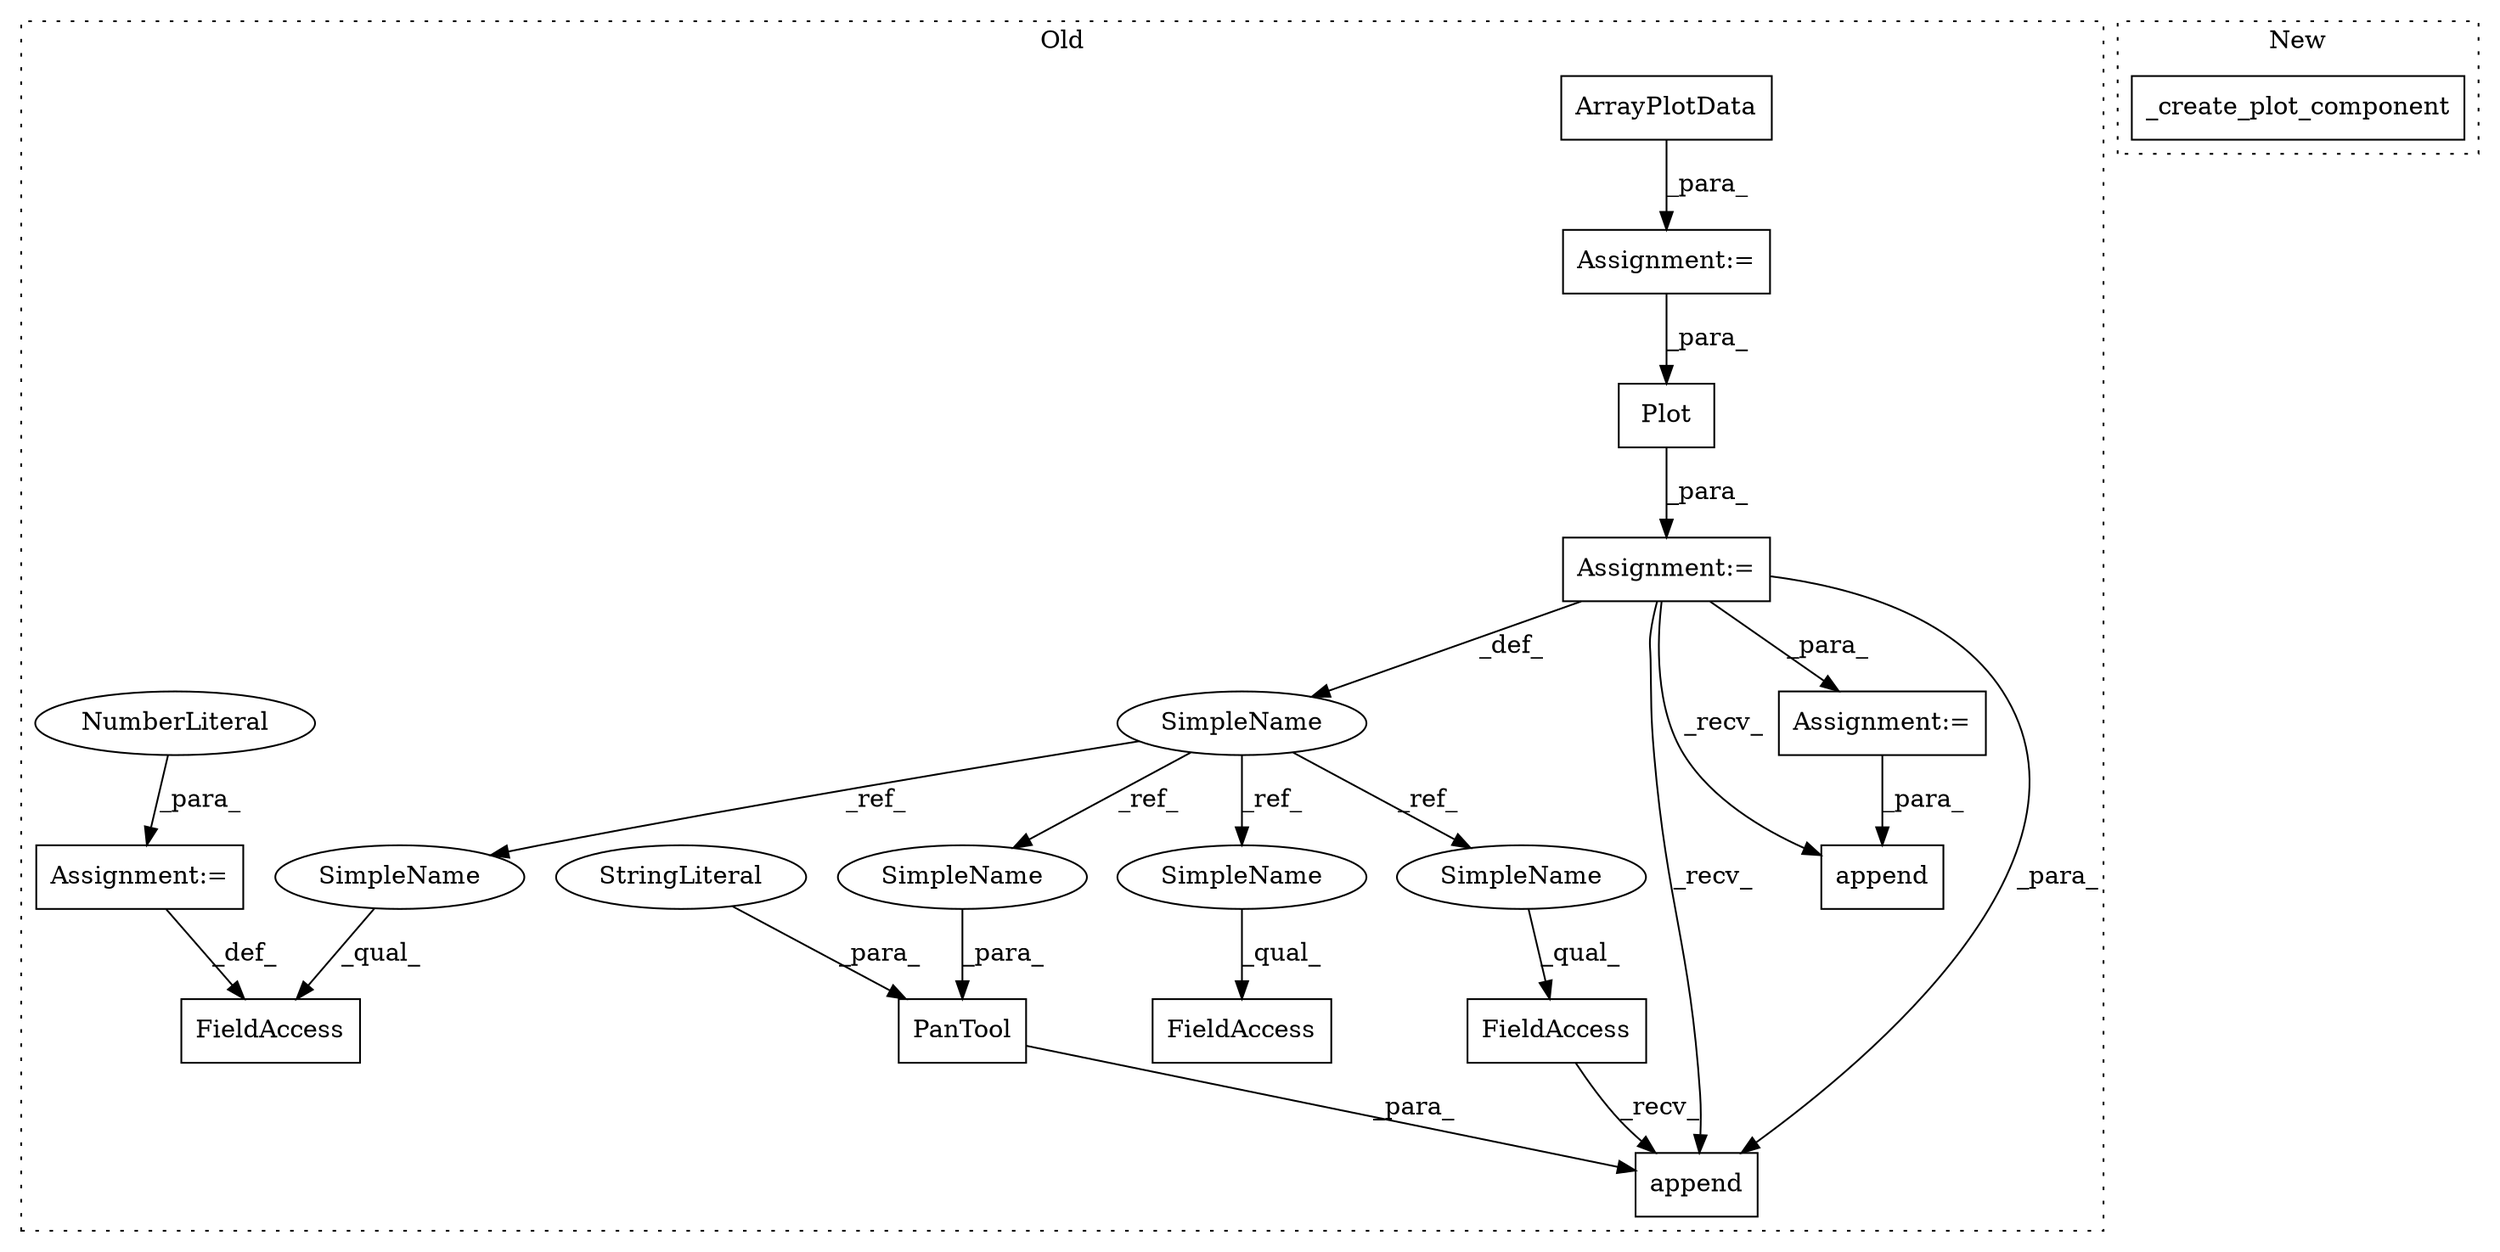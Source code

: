 digraph G {
subgraph cluster0 {
1 [label="ArrayPlotData" a="32" s="917" l="15" shape="box"];
3 [label="Plot" a="32" s="999,1006" l="5,1" shape="box"];
4 [label="FieldAccess" a="22" s="1217" l="10" shape="box"];
5 [label="FieldAccess" a="22" s="1171" l="15" shape="box"];
6 [label="SimpleName" a="42" s="994" l="4" shape="ellipse"];
7 [label="Assignment:=" a="7" s="1267" l="1" shape="box"];
8 [label="Assignment:=" a="7" s="916" l="1" shape="box"];
9 [label="Assignment:=" a="7" s="998" l="1" shape="box"];
10 [label="PanTool" a="32" s="1235,1255" l="8,1" shape="box"];
11 [label="append" a="32" s="1228,1256" l="7,1" shape="box"];
12 [label="FieldAccess" a="22" s="1120" l="10" shape="box"];
13 [label="Assignment:=" a="7" s="1186" l="1" shape="box"];
14 [label="NumberLiteral" a="34" s="1187" l="3" shape="ellipse"];
15 [label="append" a="32" s="1314,1325" l="7,1" shape="box"];
16 [label="StringLiteral" a="45" s="1248" l="7" shape="ellipse"];
17 [label="SimpleName" a="42" s="1171" l="4" shape="ellipse"];
18 [label="SimpleName" a="42" s="1243" l="4" shape="ellipse"];
19 [label="SimpleName" a="42" s="1120" l="4" shape="ellipse"];
20 [label="SimpleName" a="42" s="1217" l="4" shape="ellipse"];
label = "Old";
style="dotted";
}
subgraph cluster1 {
2 [label="_create_plot_component" a="32" s="2203" l="24" shape="box"];
label = "New";
style="dotted";
}
1 -> 8 [label="_para_"];
3 -> 9 [label="_para_"];
4 -> 11 [label="_recv_"];
6 -> 19 [label="_ref_"];
6 -> 17 [label="_ref_"];
6 -> 18 [label="_ref_"];
6 -> 20 [label="_ref_"];
7 -> 15 [label="_para_"];
8 -> 3 [label="_para_"];
9 -> 7 [label="_para_"];
9 -> 11 [label="_recv_"];
9 -> 6 [label="_def_"];
9 -> 11 [label="_para_"];
9 -> 15 [label="_recv_"];
10 -> 11 [label="_para_"];
13 -> 5 [label="_def_"];
14 -> 13 [label="_para_"];
16 -> 10 [label="_para_"];
17 -> 5 [label="_qual_"];
18 -> 10 [label="_para_"];
19 -> 12 [label="_qual_"];
20 -> 4 [label="_qual_"];
}